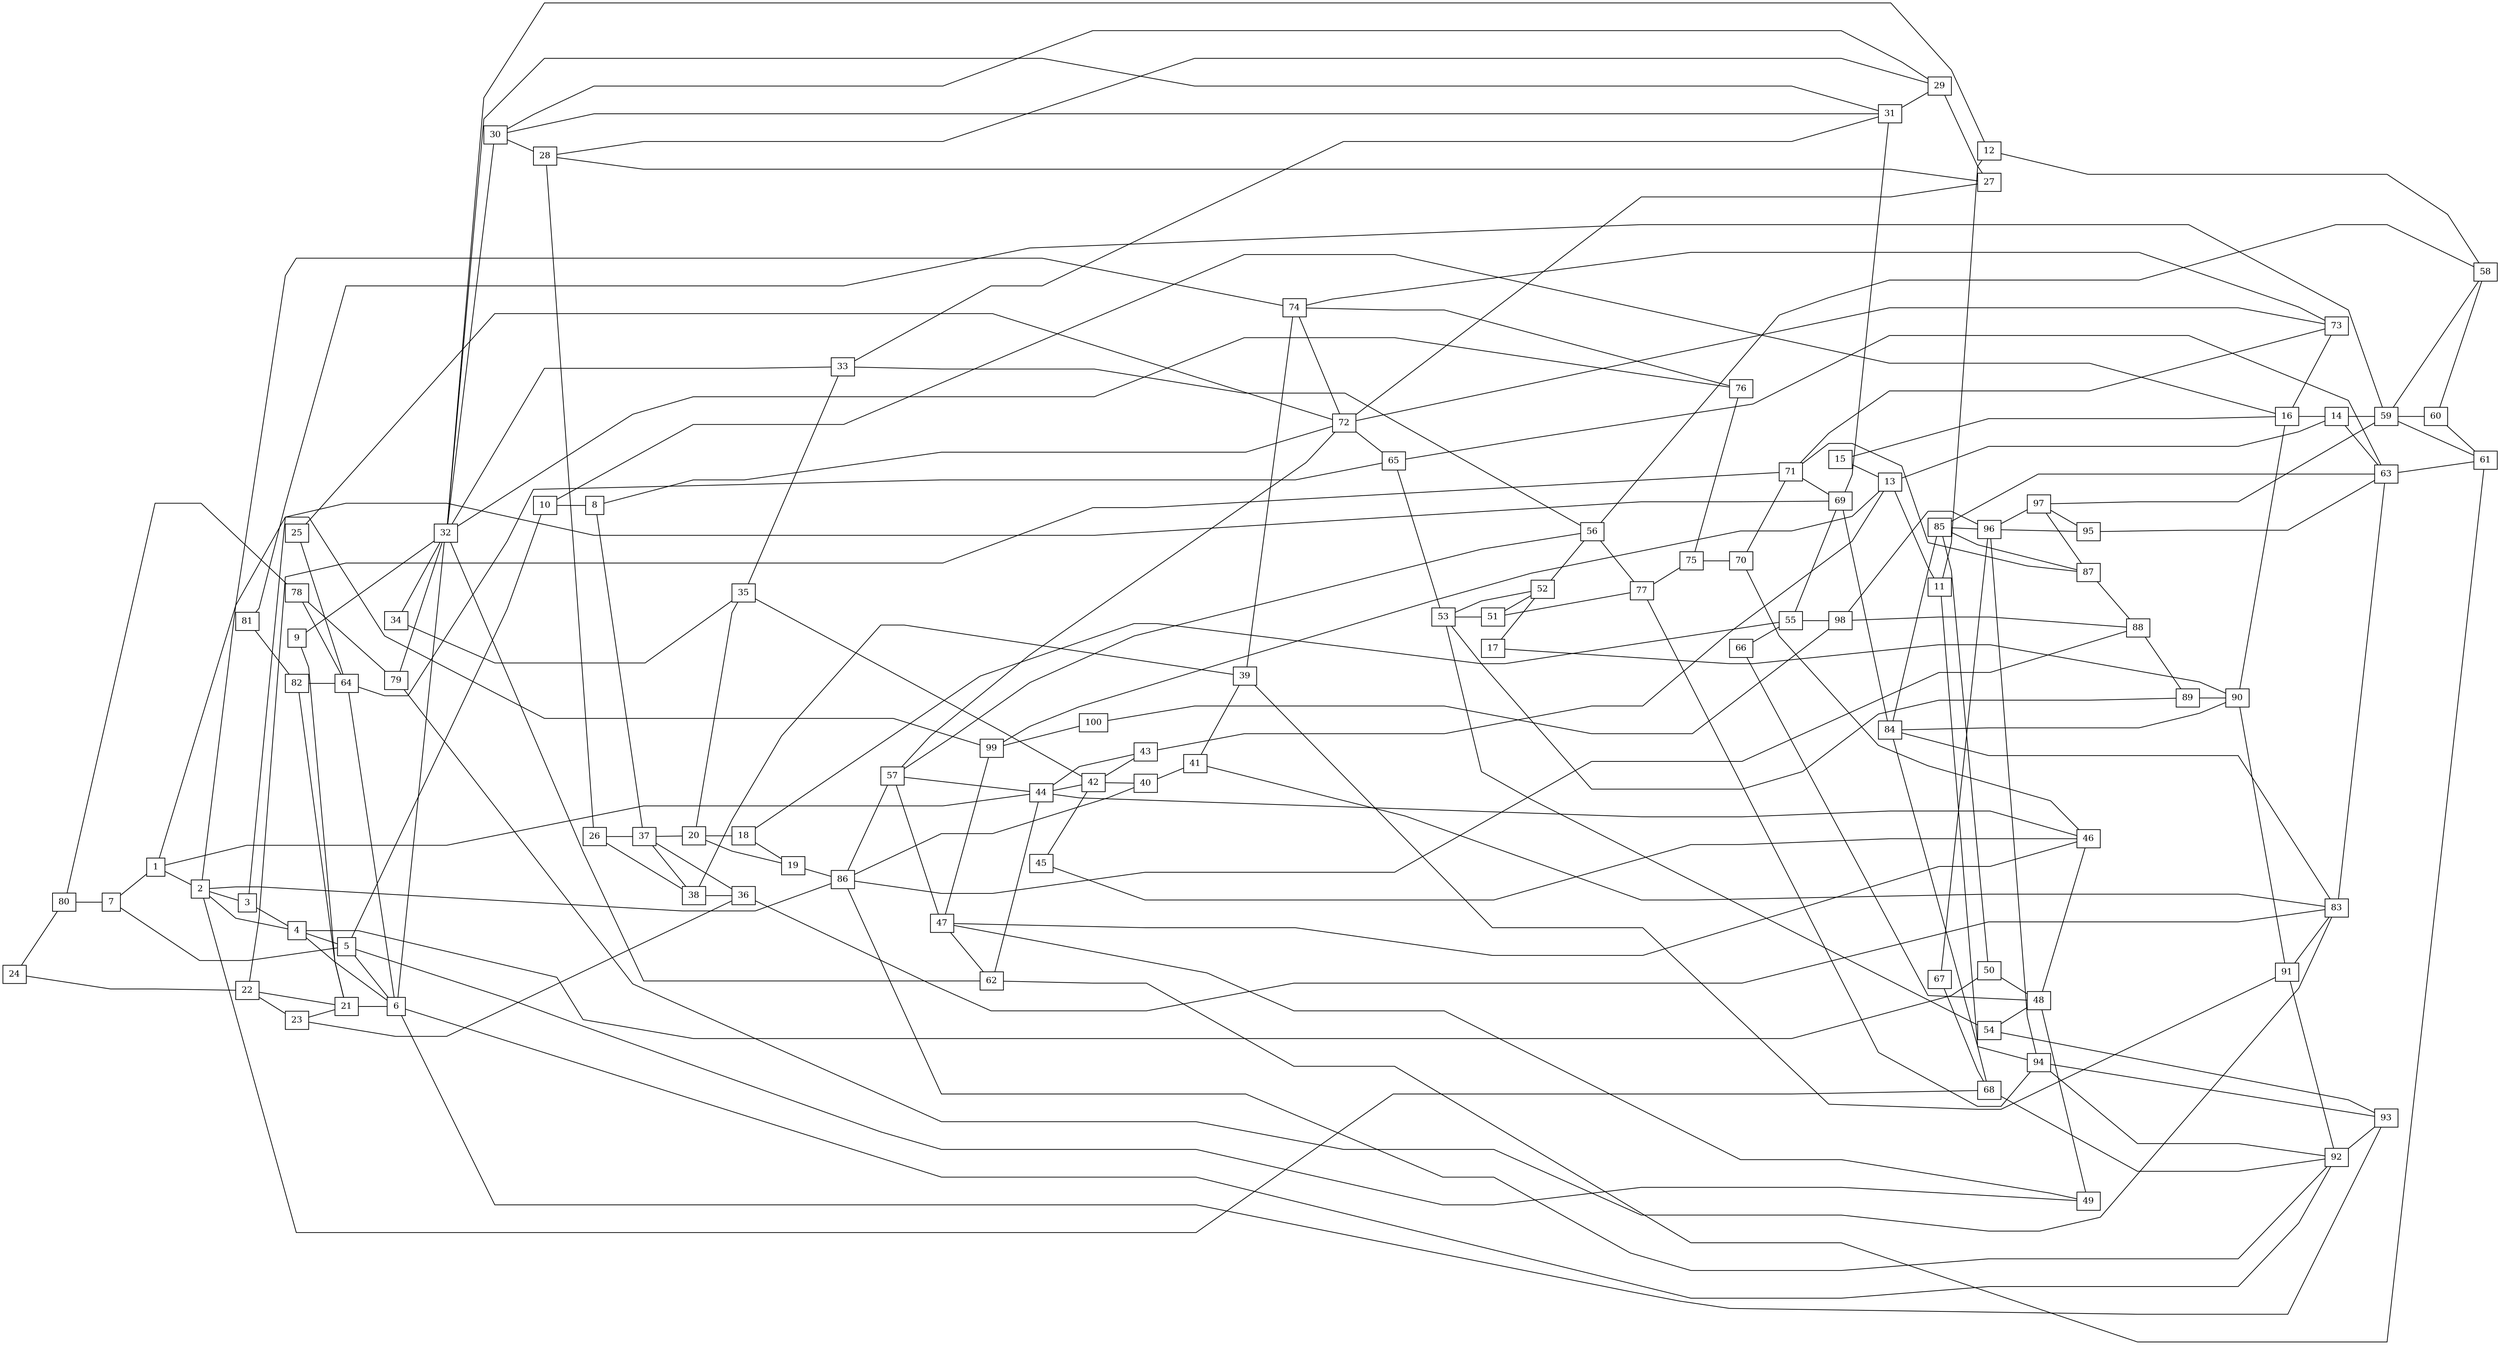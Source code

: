 graph myGraph {
node [label="\N", shape=box, fontsize=12];
graph [overlap="false",splines="polyline",rankdir="LR",bb="0,0,592,808"]
    1 [ label = "1" , height="0.35", width="0.35", pos="186,613"];
    2 [ label = "2" , height="0.35", width="0.35", pos="241,529"];
    3 [ label = "3" , height="0.35", width="0.35", pos="239,420"];
    4 [ label = "4" , height="0.35", width="0.35", pos="266,324"];
    5 [ label = "5" , height="0.35", width="0.35", pos="-4,555"];
    6 [ label = "6" , height="0.35", width="0.35", pos="-103,536"];
    7 [ label = "7" , height="0.35", width="0.35", pos="109,677"];
    8 [ label = "8" , height="0.35", width="0.35", pos="-509,690"];
    9 [ label = "9" , height="0.35", width="0.35", pos="-296,485"];
    10 [ label = "10" , height="0.35", width="0.35", pos="-97,517"];
    11 [ label = "11" , height="0.35", width="0.35", pos="-195,1427"];
    12 [ label = "12" , height="0.35", width="0.35", pos="-238,1517"];
    13 [ label = "13" , height="0.35", width="0.35", pos="-633,1184"];
    14 [ label = "14" , height="0.35", width="0.35", pos="-731,1218"];
    15 [ label = "15" , height="0.35", width="0.35", pos="-666,1307"];
    16 [ label = "16" , height="0.35", width="0.35", pos="-743,1370"];
    17 [ label = "17" , height="0.35", width="0.35", pos="567,25"];
    18 [ label = "18" , height="0.35", width="0.35", pos="-39,1791"];
    19 [ label = "19" , height="0.35", width="0.35", pos="418,422"];
    20 [ label = "20" , height="0.35", width="0.35", pos="-521,984"];
    21 [ label = "21" , height="0.35", width="0.35", pos="-199,510"];
    22 [ label = "22" , height="0.35", width="0.35", pos="-423,1760"];
    23 [ label = "23" , height="0.35", width="0.35", pos="-470,1848"];
    24 [ label = "24" , height="0.35", width="0.35", pos="-112,596"];
    25 [ label = "25" , height="0.35", width="0.35", pos="-501,742"];
    26 [ label = "26" , height="0.35", width="0.35", pos="-709,690"];
    27 [ label = "27" , height="0.35", width="0.35", pos="-489,793"];
    28 [ label = "28" , height="0.35", width="0.35", pos="-591,799"];
    29 [ label = "29" , height="0.35", width="0.35", pos="-581,837"];
    30 [ label = "30" , height="0.35", width="0.35", pos="-462,874"];
    31 [ label = "31" , height="0.35", width="0.35", pos="-369,837"];
    32 [ label = "32" , height="0.35", width="0.35", pos="-230,888"];
    33 [ label = "33" , height="0.35", width="0.35", pos="-313,943"];
    34 [ label = "34" , height="0.35", width="0.35", pos="-238,1035"];
    35 [ label = "35" , height="0.35", width="0.35", pos="-387,1012"];
    36 [ label = "36" , height="0.35", width="0.35", pos="-216,1056"];
    37 [ label = "37" , height="0.35", width="0.35", pos="-608,701"];
    38 [ label = "38" , height="0.35", width="0.35", pos="-705,734"];
    39 [ label = "39" , height="0.35", width="0.35", pos="-141,1230"];
    40 [ label = "40" , height="0.35", width="0.35", pos="386,389"];
    41 [ label = "41" , height="0.35", width="0.35", pos="-194,1076"];
    42 [ label = "42" , height="0.35", width="0.35", pos="-457,1086"];
    43 [ label = "43" , height="0.35", width="0.35", pos="-551,1127"];
    44 [ label = "44" , height="0.35", width="0.35", pos="279,576"];
    45 [ label = "45" , height="0.35", width="0.35", pos="-481,1214"];
    46 [ label = "46" , height="0.35", width="0.35", pos="365,524"];
    47 [ label = "47" , height="0.35", width="0.35", pos="464,501"];
    48 [ label = "48" , height="0.35", width="0.35", pos="444,460"];
    49 [ label = "49" , height="0.35", width="0.35", pos="557,463"];
    50 [ label = "50" , height="0.35", width="0.35", pos="530,409"];
    51 [ label = "51" , height="0.35", width="0.35", pos="-145,1555"];
    52 [ label = "52" , height="0.35", width="0.35", pos="512,109"];
    53 [ label = "53" , height="0.35", width="0.35", pos="425,174"];
    54 [ label = "54" , height="0.35", width="0.35", pos="432,66"];
    55 [ label = "55" , height="0.35", width="0.35", pos="33,1701"];
    56 [ label = "56" , height="0.35", width="0.35", pos="-448,907"];
    57 [ label = "57" , height="0.35", width="0.35", pos="381,567"];
    58 [ label = "58" , height="0.35", width="0.35", pos="-539,949"];
    59 [ label = "59" , height="0.35", width="0.35", pos="-814,1273"];
    60 [ label = "60" , height="0.35", width="0.35", pos="-932,1274"];
    61 [ label = "61" , height="0.35", width="0.35", pos="-897,1329"];
    62 [ label = "62" , height="0.35", width="0.35", pos="-981,1384"];
    63 [ label = "63" , height="0.35", width="0.35", pos="-158,1103"];
    64 [ label = "64" , height="0.35", width="0.35", pos="-204,696"];
    65 [ label = "65" , height="0.35", width="0.35", pos="-302,717"];
    66 [ label = "66" , height="0.35", width="0.35", pos="79,1807"];
    67 [ label = "67" , height="0.35", width="0.35", pos="-98,1570"];
    68 [ label = "68" , height="0.35", width="0.35", pos="-153,1336"];
    69 [ label = "69" , height="0.35", width="0.35", pos="19,1800"];
    70 [ label = "70" , height="0.35", width="0.35", pos="-329,1583"];
    71 [ label = "71" , height="0.35", width="0.35", pos="-376,1672"];
    72 [ label = "72" , height="0.35", width="0.35", pos="-400,738"];
    73 [ label = "73" , height="0.35", width="0.35", pos="-474,842"];
    74 [ label = "74" , height="0.35", width="0.35", pos="-188,1318"];
    75 [ label = "75" , height="0.35", width="0.35", pos="-282,1495"];
    76 [ label = "76" , height="0.35", width="0.35", pos="-235,1407"];
    77 [ label = "77" , height="0.35", width="0.35", pos="-112,1461"];
    78 [ label = "78" , height="0.35", width="0.35", pos="-25,824"];
    79 [ label = "79" , height="0.35", width="0.35", pos="-51,933"];
    80 [ label = "80" , height="0.35", width="0.35", pos="41,750"];
    81 [ label = "81" , height="0.35", width="0.35", pos="-860,1382"];
    82 [ label = "82" , height="0.35", width="0.35", pos="-941,1441"];
    83 [ label = "83" , height="0.35", width="0.35", pos="-14,1070"];
    84 [ label = "84" , height="0.35", width="0.35", pos="-120,1127"];
    85 [ label = "85" , height="0.35", width="0.35", pos="-230,1174"];
    86 [ label = "86" , height="0.35", width="0.35", pos="307,454"];
    87 [ label = "87" , height="0.35", width="0.35", pos="-289,1255"];
    88 [ label = "88" , height="0.35", width="0.35", pos="330,349"];
    89 [ label = "89" , height="0.35", width="0.35", pos="377,262"];
    90 [ label = "90" , height="0.35", width="0.35", pos="-172,1213"];
    91 [ label = "91" , height="0.35", width="0.35", pos="15,1187"];
    92 [ label = "92" , height="0.35", width="0.35", pos="3,1288"];
    93 [ label = "93" , height="0.35", width="0.35", pos="-116,1352"];
    94 [ label = "94" , height="0.35", width="0.35", pos="16,1394"];
    95 [ label = "95" , height="0.35", width="0.35", pos="-201,1194"];
    96 [ label = "96" , height="0.35", width="0.35", pos="17,1496"];
    97 [ label = "97" , height="0.35", width="0.35", pos="-50,1584"];
    98 [ label = "98" , height="0.35", width="0.35", pos="47,1602"];
    99 [ label = "99" , height="0.35", width="0.35", pos="286,605"];
    100 [ label = "100" , height="0.35", width="0.35", pos="386,598"];
    1 -- 99;
    1 -- 44;
    1 -- 2;
    2 -- 86;
    2 -- 3;
    3 -- 4;
    5 -- 10;
    5 -- 6;
    7 -- 5;
    7 -- 1;
    8 -- 37;
    8 -- 72;
    9 -- 21;
    11 -- 68;
    11 -- 12;
    13 -- 14;
    14 -- 59;
    15 -- 13;
    15 -- 16;
    17 -- 52;
    18 -- 55;
    19 -- 86;
    20 -- 35;
    21 -- 6;
    22 -- 71;
    22 -- 23;
    24 -- 80;
    25 -- 72;
    26 -- 37;
    27 -- 72;
    27 -- 28;
    29 -- 27;
    30 -- 31;
    31 -- 32;
    32 -- 33;
    33 -- 56;
    34 -- 32;
    35 -- 33;
    35 -- 42;
    36 -- 83;
    37 -- 38;
    39 -- 91;
    39 -- 74;
    40 -- 86;
    41 -- 83;
    42 -- 43;
    43 -- 13;
    44 -- 57;
    45 -- 42;
    46 -- 44;
    46 -- 47;
    48 -- 46;
    49 -- 47;
    50 -- 48;
    51 -- 77;
    52 -- 53;
    53 -- 54;
    55 -- 98;
    55 -- 69;
    58 -- 56;
    59 -- 60;
    61 -- 59;
    61 -- 62;
    63 -- 85;
    64 -- 65;
    66 -- 55;
    67 -- 96;
    68 -- 92;
    70 -- 71;
    72 -- 65;
    72 -- 73;
    75 -- 70;
    75 -- 76;
    76 -- 74;
    77 -- 94;
    78 -- 64;
    78 -- 79;
    79 -- 32;
    79 -- 83;
    80 -- 78;
    80 -- 7;
    81 -- 59;
    81 -- 82;
    83 -- 63;
    83 -- 84;
    84 -- 90;
    87 -- 85;
    88 -- 86;
    88 -- 89;
    89 -- 53;
    91 -- 83;
    91 -- 92;
    92 -- 93;
    94 -- 92;
    95 -- 63;
    96 -- 94;
    96 -- 97;
    98 -- 96;
    99 -- 100;
    95 -- 96;
    97 -- 95;
    98 -- 88;
    100 -- 98;
    43 -- 44;
    69 -- 84;
    71 -- 69;
    70 -- 46;
    54 -- 93;
    71 -- 87;
    73 -- 71;
    48 -- 49;
    54 -- 48;
    41 -- 39;
    90 -- 91;
    60 -- 58;
    60 -- 61;
    52 -- 56;
    56 -- 77;
    56 -- 57;
    85 -- 50;
    28 -- 26;
    28 -- 29;
    30 -- 28;
    51 -- 52;
    62 -- 44;
    62 -- 32;
    33 -- 31;
    26 -- 38;
    38 -- 36;
    38 -- 39;
    14 -- 63;
    67 -- 68;
    73 -- 74;
    13 -- 11;
    82 -- 64;
    69 -- 31;
    10 -- 8;
    10 -- 16;
    74 -- 72;
    74 -- 2;
    65 -- 63;
    65 -- 53;
    40 -- 41;
    42 -- 40;
    87 -- 88;
    97 -- 87;
    45 -- 46;
    12 -- 32;
    12 -- 58;
    36 -- 37;
    37 -- 20;
    47 -- 99;
    47 -- 62;
    57 -- 47;
    99 -- 13;
    25 -- 64;
    3 -- 69;
    93 -- 6;
    93 -- 94;
    29 -- 30;
    31 -- 29;
    21 -- 22;
    82 -- 21;
    86 -- 92;
    77 -- 75;
    18 -- 19;
    19 -- 20;
    84 -- 85;
    85 -- 96;
    68 -- 2;
    76 -- 32;
    6 -- 32;
    64 -- 6;
    92 -- 6;
    34 -- 35;
    44 -- 42;
    9 -- 32;
    89 -- 90;
    4 -- 2;
    4 -- 5;
    6 -- 4;
    50 -- 4;
    17 -- 90;
    53 -- 51;
    63 -- 61;
    32 -- 30;
    57 -- 72;
    86 -- 57;
    49 -- 5;
    66 -- 48;
    23 -- 21;
    23 -- 36;
    58 -- 59;
    24 -- 22;
    59 -- 97;
    20 -- 18;
    94 -- 84;
    16 -- 14;
    16 -- 73;
    90 -- 16;
}
